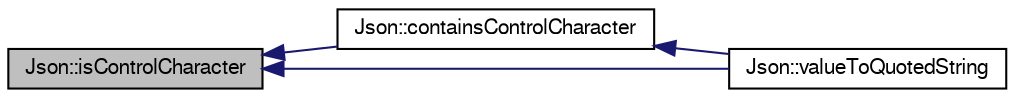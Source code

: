 digraph "Json::isControlCharacter"
{
  edge [fontname="FreeSans",fontsize="10",labelfontname="FreeSans",labelfontsize="10"];
  node [fontname="FreeSans",fontsize="10",shape=record];
  rankdir="LR";
  Node1 [label="Json::isControlCharacter",height=0.2,width=0.4,color="black", fillcolor="grey75", style="filled" fontcolor="black"];
  Node1 -> Node2 [dir="back",color="midnightblue",fontsize="10",style="solid",fontname="FreeSans"];
  Node2 [label="Json::containsControlCharacter",height=0.2,width=0.4,color="black", fillcolor="white", style="filled",URL="$namespace_json.html#aa11b210ff98a4f4dd4e2df19260f8c3a"];
  Node2 -> Node3 [dir="back",color="midnightblue",fontsize="10",style="solid",fontname="FreeSans"];
  Node3 [label="Json::valueToQuotedString",height=0.2,width=0.4,color="black", fillcolor="white", style="filled",URL="$namespace_json.html#aa0c8235a4a5c6599da5d3332743db8ac"];
  Node1 -> Node3 [dir="back",color="midnightblue",fontsize="10",style="solid",fontname="FreeSans"];
}
